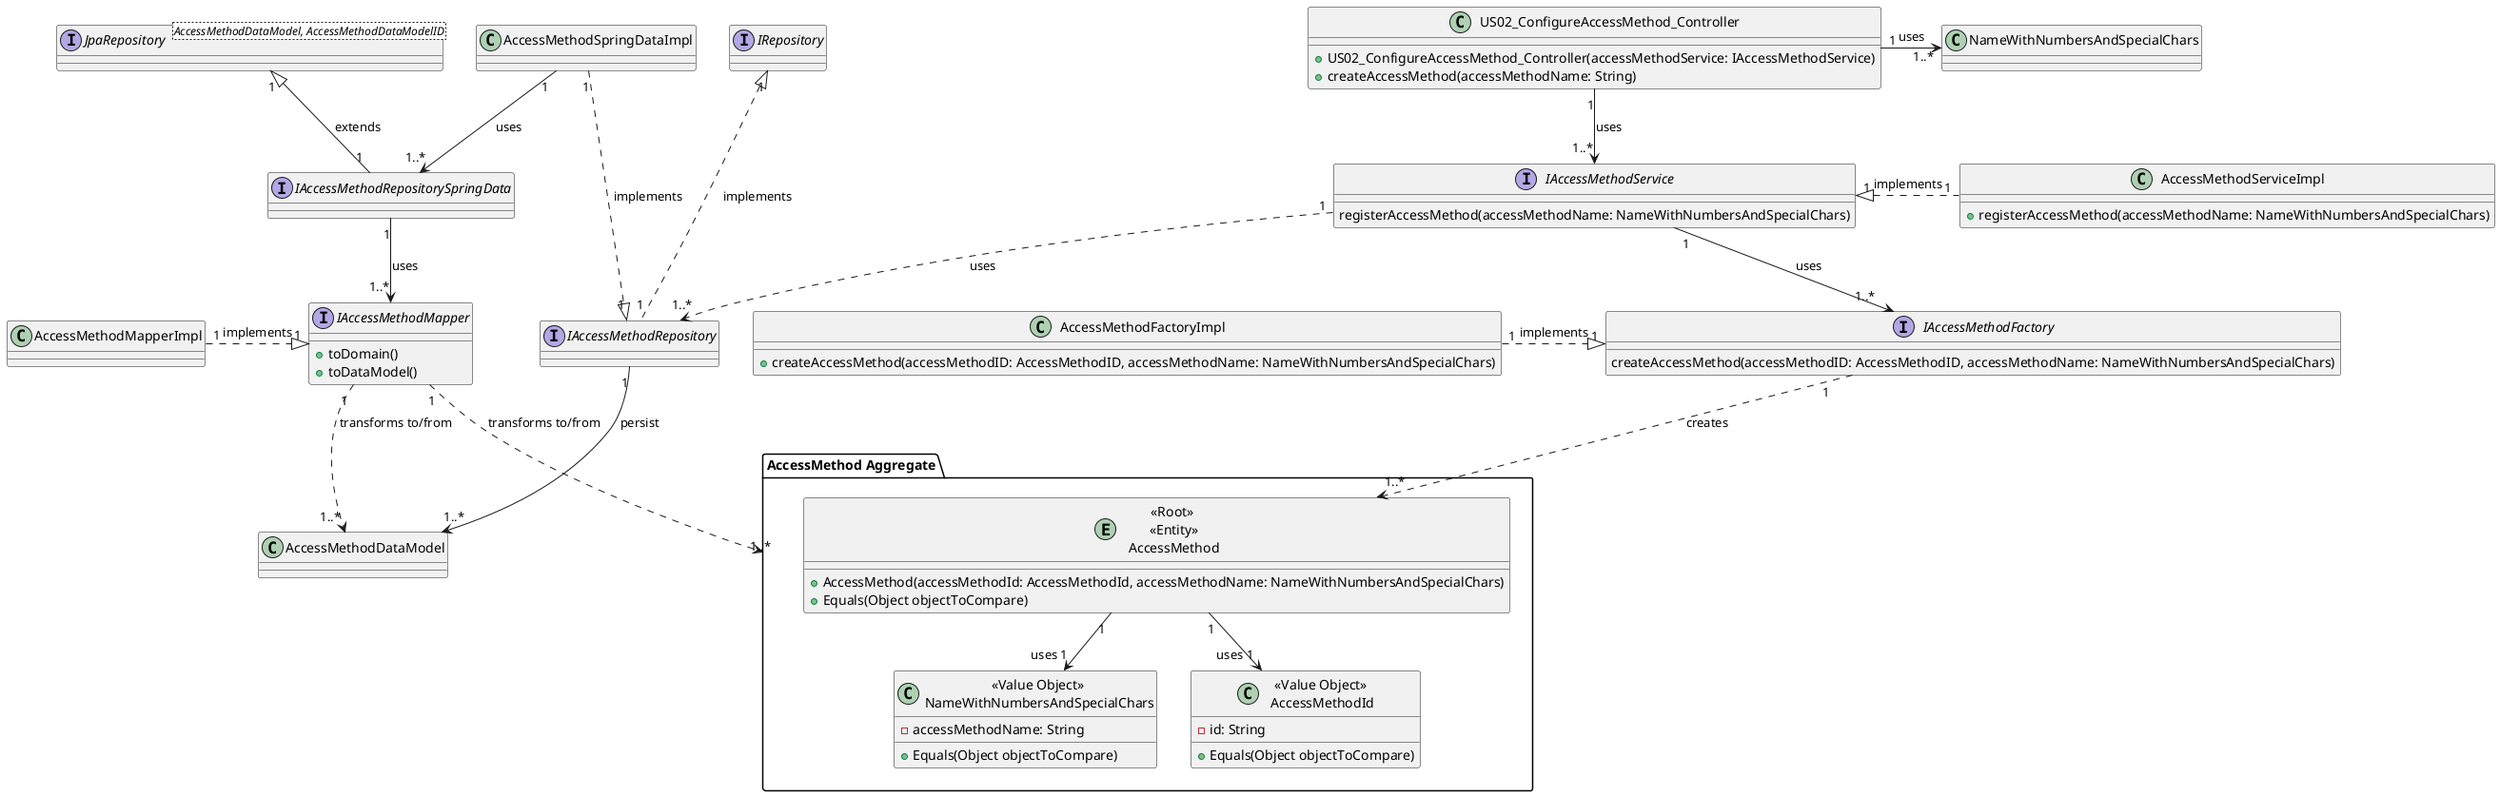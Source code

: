 @startuml


package "AccessMethod Aggregate" {
    entity "<<Root>>\n <<Entity>>\n AccessMethod" as AME{
    + AccessMethod(accessMethodId: AccessMethodId, accessMethodName: NameWithNumbersAndSpecialChars)
    + Equals(Object objectToCompare)
    }
    class "<<Value Object>>\n NameWithNumbersAndSpecialChars" as VOName{
        - accessMethodName: String
        + Equals(Object objectToCompare)
    }

    class "<<Value Object>>\n AccessMethodId" as VOId{
        - id: String
        + Equals(Object objectToCompare)
    }
}

'uses
AME "1" --> "uses 1" VOName
AME "1" --> "uses 1" VOId

interface IRepository {
}

class AccessMethodSpringDataImpl {
}

interface IAccessMethodFactory {
    createAccessMethod(accessMethodID: AccessMethodID, accessMethodName: NameWithNumbersAndSpecialChars)
}

class AccessMethodFactoryImpl {
     +createAccessMethod(accessMethodID: AccessMethodID, accessMethodName: NameWithNumbersAndSpecialChars)
}

interface IAccessMethodService {
  registerAccessMethod(accessMethodName: NameWithNumbersAndSpecialChars)
}

class AccessMethodServiceImpl {
    + registerAccessMethod(accessMethodName: NameWithNumbersAndSpecialChars)
}

interface JpaRepository<AccessMethodDataModel, AccessMethodDataModelID>{
}

class AccessMethodDataModel {
}


interface IAccessMethodRepository {
}

interface IAccessMethodMapper{
    + toDomain()
    + toDataModel()
}

class AccessMethodMapperImpl {
}

interface IAccessMethodRepositorySpringData{
}


class US02_ConfigureAccessMethod_Controller {
    +US02_ConfigureAccessMethod_Controller(accessMethodService: IAccessMethodService)
    +createAccessMethod(accessMethodName: String)
}

class NameWithNumbersAndSpecialChars {
}

US02_ConfigureAccessMethod_Controller "1"->"1..*"NameWithNumbersAndSpecialChars: uses
IAccessMethodRepositorySpringData "1"-down->"1..*" IAccessMethodMapper: uses
AccessMethodMapperImpl "1"-right..|>"1" IAccessMethodMapper: implements
AccessMethodSpringDataImpl "1"-down->"1..*" IAccessMethodRepositorySpringData: uses
IAccessMethodRepositorySpringData "1"-up-|>"1" JpaRepository : extends
AccessMethodSpringDataImpl "1"..|>"1" IAccessMethodRepository: implements
IAccessMethodRepository "1"-up..|>"1" IRepository: implements
IAccessMethodFactory "1" ..> "1..*" AME : creates
US02_ConfigureAccessMethod_Controller "1"-down->"1..*" IAccessMethodService: uses
AccessMethodServiceImpl "1".left.|>"1" IAccessMethodService: implements
AccessMethodFactoryImpl "1".right.|>"1" IAccessMethodFactory: implements
IAccessMethodService "1"-down->"1..*" IAccessMethodFactory: uses
IAccessMethodRepository "1"-down->"1..*" AccessMethodDataModel: persist
IAccessMethodMapper "1"..>"1..*" "AccessMethod Aggregate": transforms to/from
IAccessMethodMapper "1"..>"1..*" AccessMethodDataModel: transforms to/from
IAccessMethodService "1"..>"1..*" IAccessMethodRepository: uses
@enduml